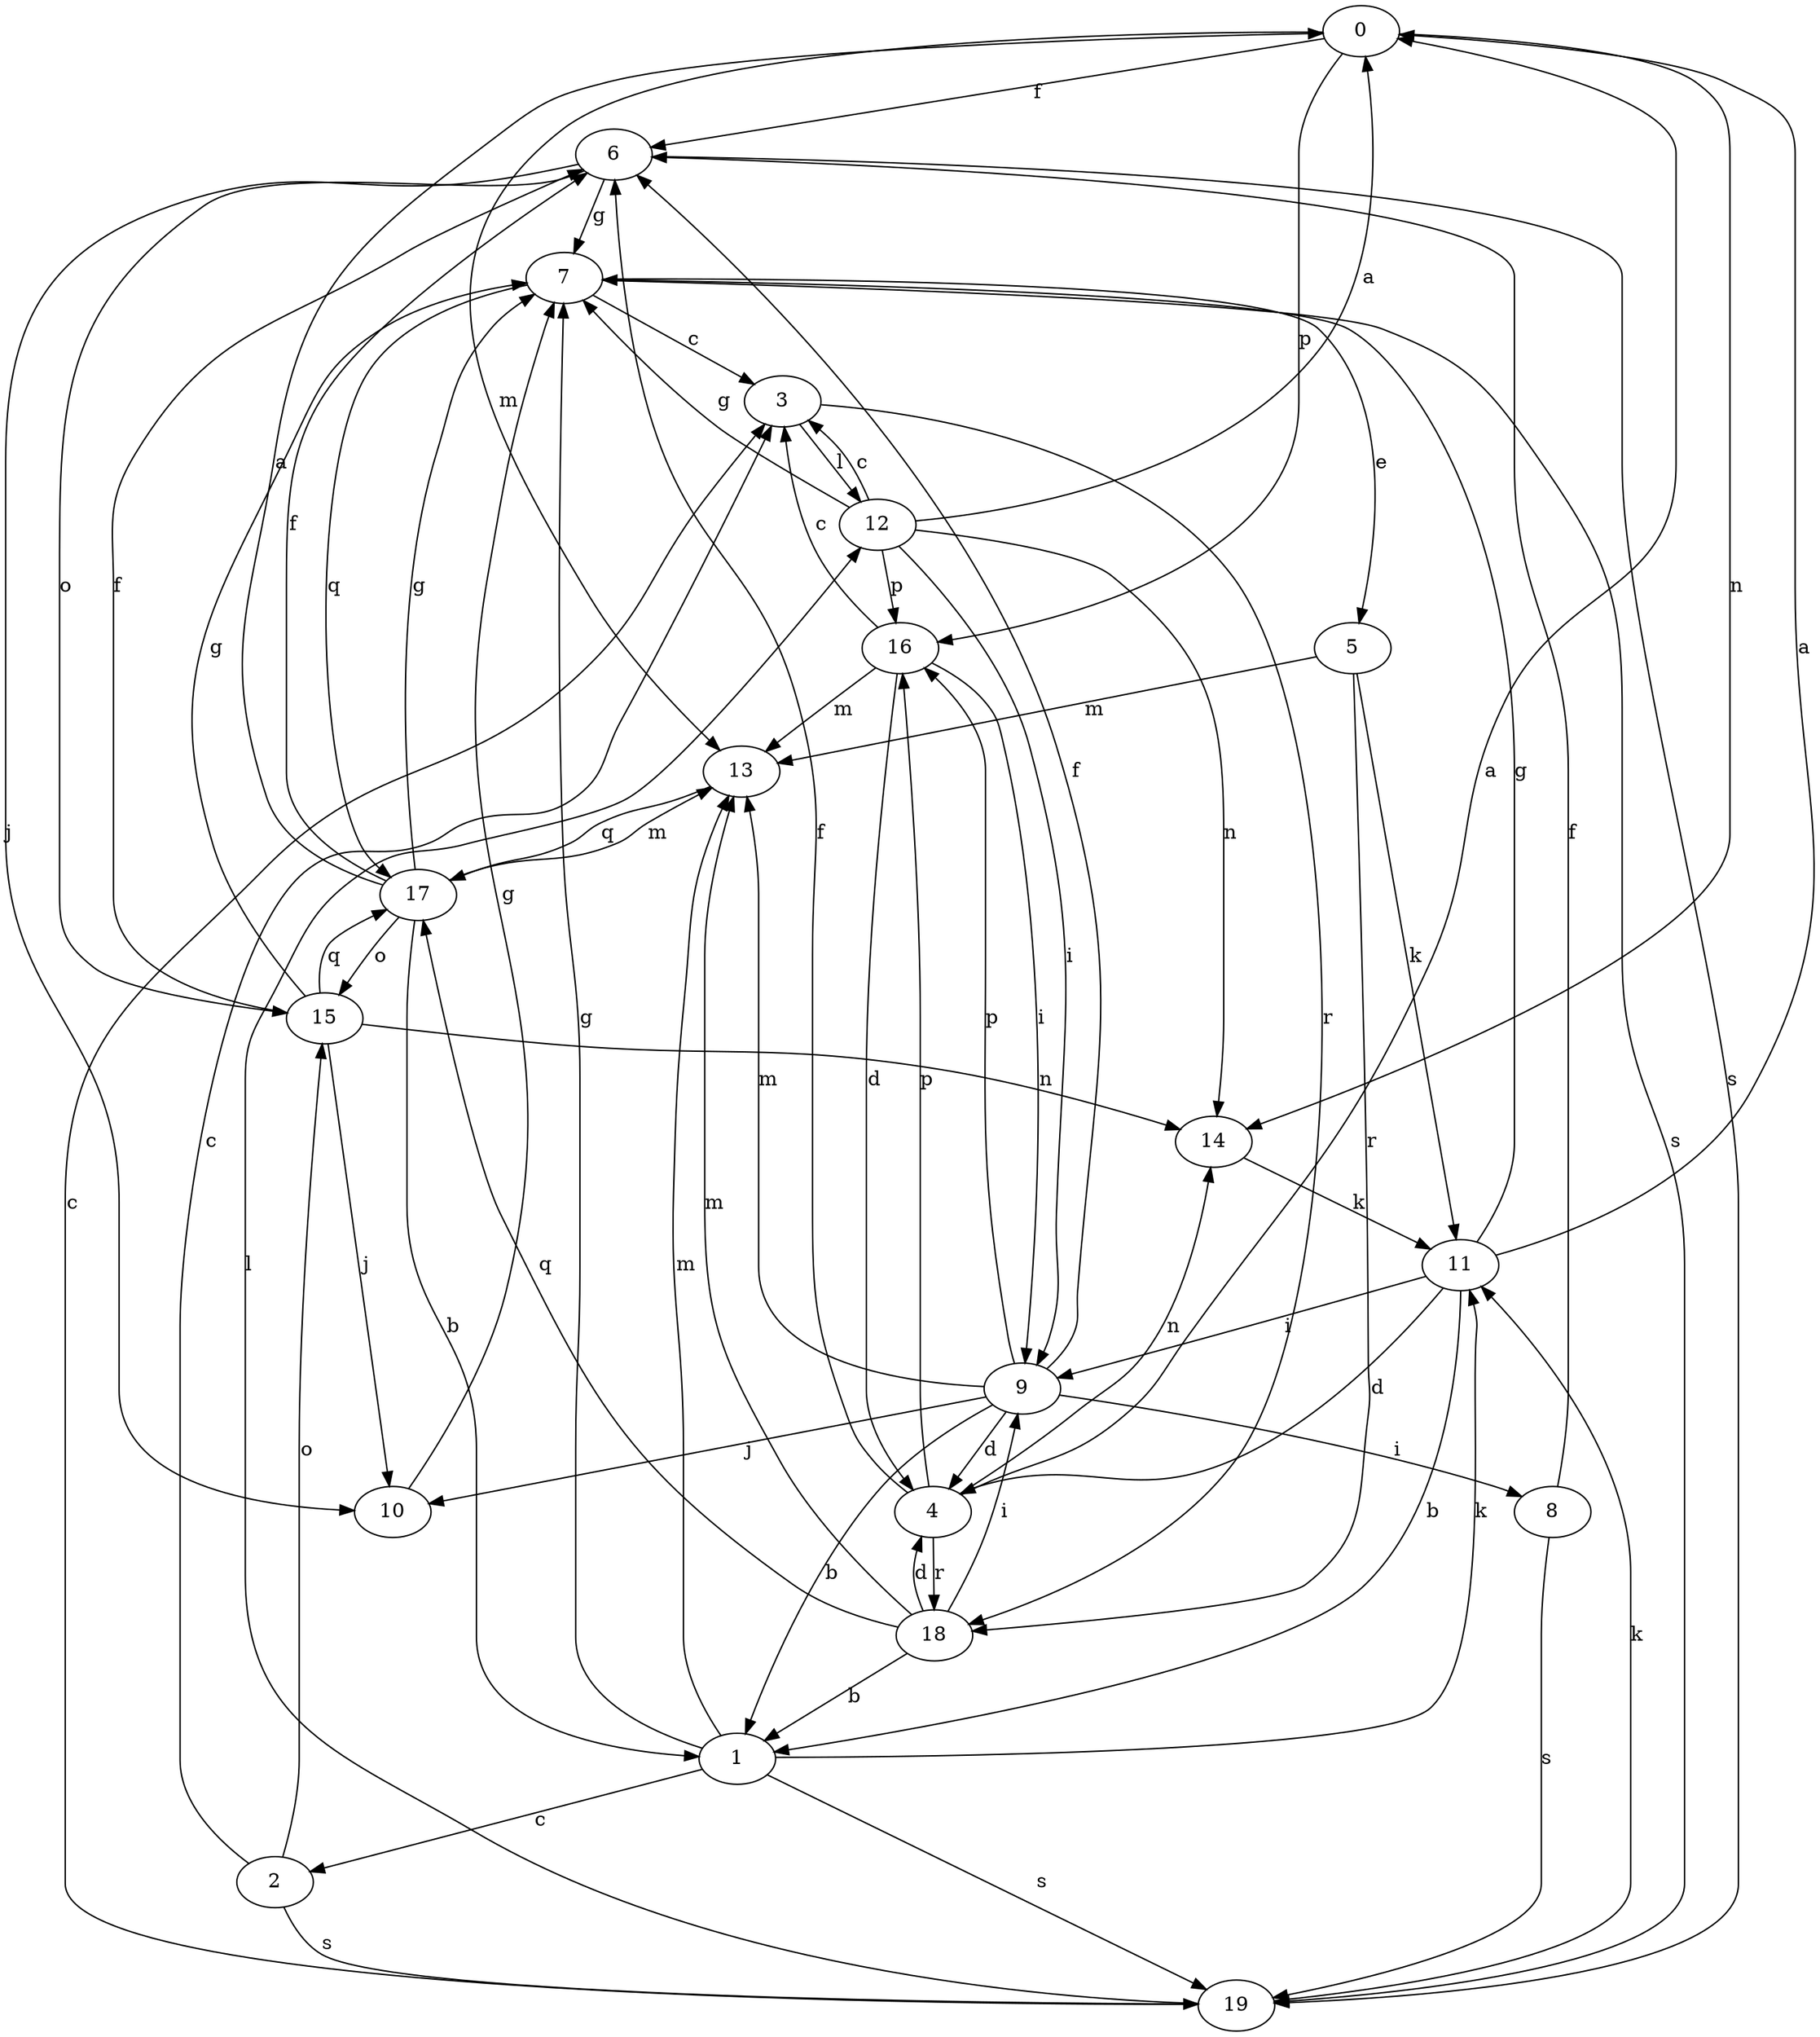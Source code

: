 strict digraph  {
0;
1;
2;
3;
4;
5;
6;
7;
8;
9;
10;
11;
12;
13;
14;
15;
16;
17;
18;
19;
0 -> 6  [label=f];
0 -> 13  [label=m];
0 -> 14  [label=n];
0 -> 16  [label=p];
1 -> 2  [label=c];
1 -> 7  [label=g];
1 -> 11  [label=k];
1 -> 13  [label=m];
1 -> 19  [label=s];
2 -> 3  [label=c];
2 -> 15  [label=o];
2 -> 19  [label=s];
3 -> 12  [label=l];
3 -> 18  [label=r];
4 -> 0  [label=a];
4 -> 6  [label=f];
4 -> 14  [label=n];
4 -> 16  [label=p];
4 -> 18  [label=r];
5 -> 11  [label=k];
5 -> 13  [label=m];
5 -> 18  [label=r];
6 -> 7  [label=g];
6 -> 10  [label=j];
6 -> 15  [label=o];
6 -> 19  [label=s];
7 -> 3  [label=c];
7 -> 5  [label=e];
7 -> 17  [label=q];
7 -> 19  [label=s];
8 -> 6  [label=f];
8 -> 19  [label=s];
9 -> 1  [label=b];
9 -> 4  [label=d];
9 -> 6  [label=f];
9 -> 8  [label=i];
9 -> 10  [label=j];
9 -> 13  [label=m];
9 -> 16  [label=p];
10 -> 7  [label=g];
11 -> 0  [label=a];
11 -> 1  [label=b];
11 -> 4  [label=d];
11 -> 7  [label=g];
11 -> 9  [label=i];
12 -> 0  [label=a];
12 -> 3  [label=c];
12 -> 7  [label=g];
12 -> 9  [label=i];
12 -> 14  [label=n];
12 -> 16  [label=p];
13 -> 17  [label=q];
14 -> 11  [label=k];
15 -> 6  [label=f];
15 -> 7  [label=g];
15 -> 10  [label=j];
15 -> 14  [label=n];
15 -> 17  [label=q];
16 -> 3  [label=c];
16 -> 4  [label=d];
16 -> 9  [label=i];
16 -> 13  [label=m];
17 -> 0  [label=a];
17 -> 1  [label=b];
17 -> 6  [label=f];
17 -> 7  [label=g];
17 -> 13  [label=m];
17 -> 15  [label=o];
18 -> 1  [label=b];
18 -> 4  [label=d];
18 -> 9  [label=i];
18 -> 13  [label=m];
18 -> 17  [label=q];
19 -> 3  [label=c];
19 -> 11  [label=k];
19 -> 12  [label=l];
}
